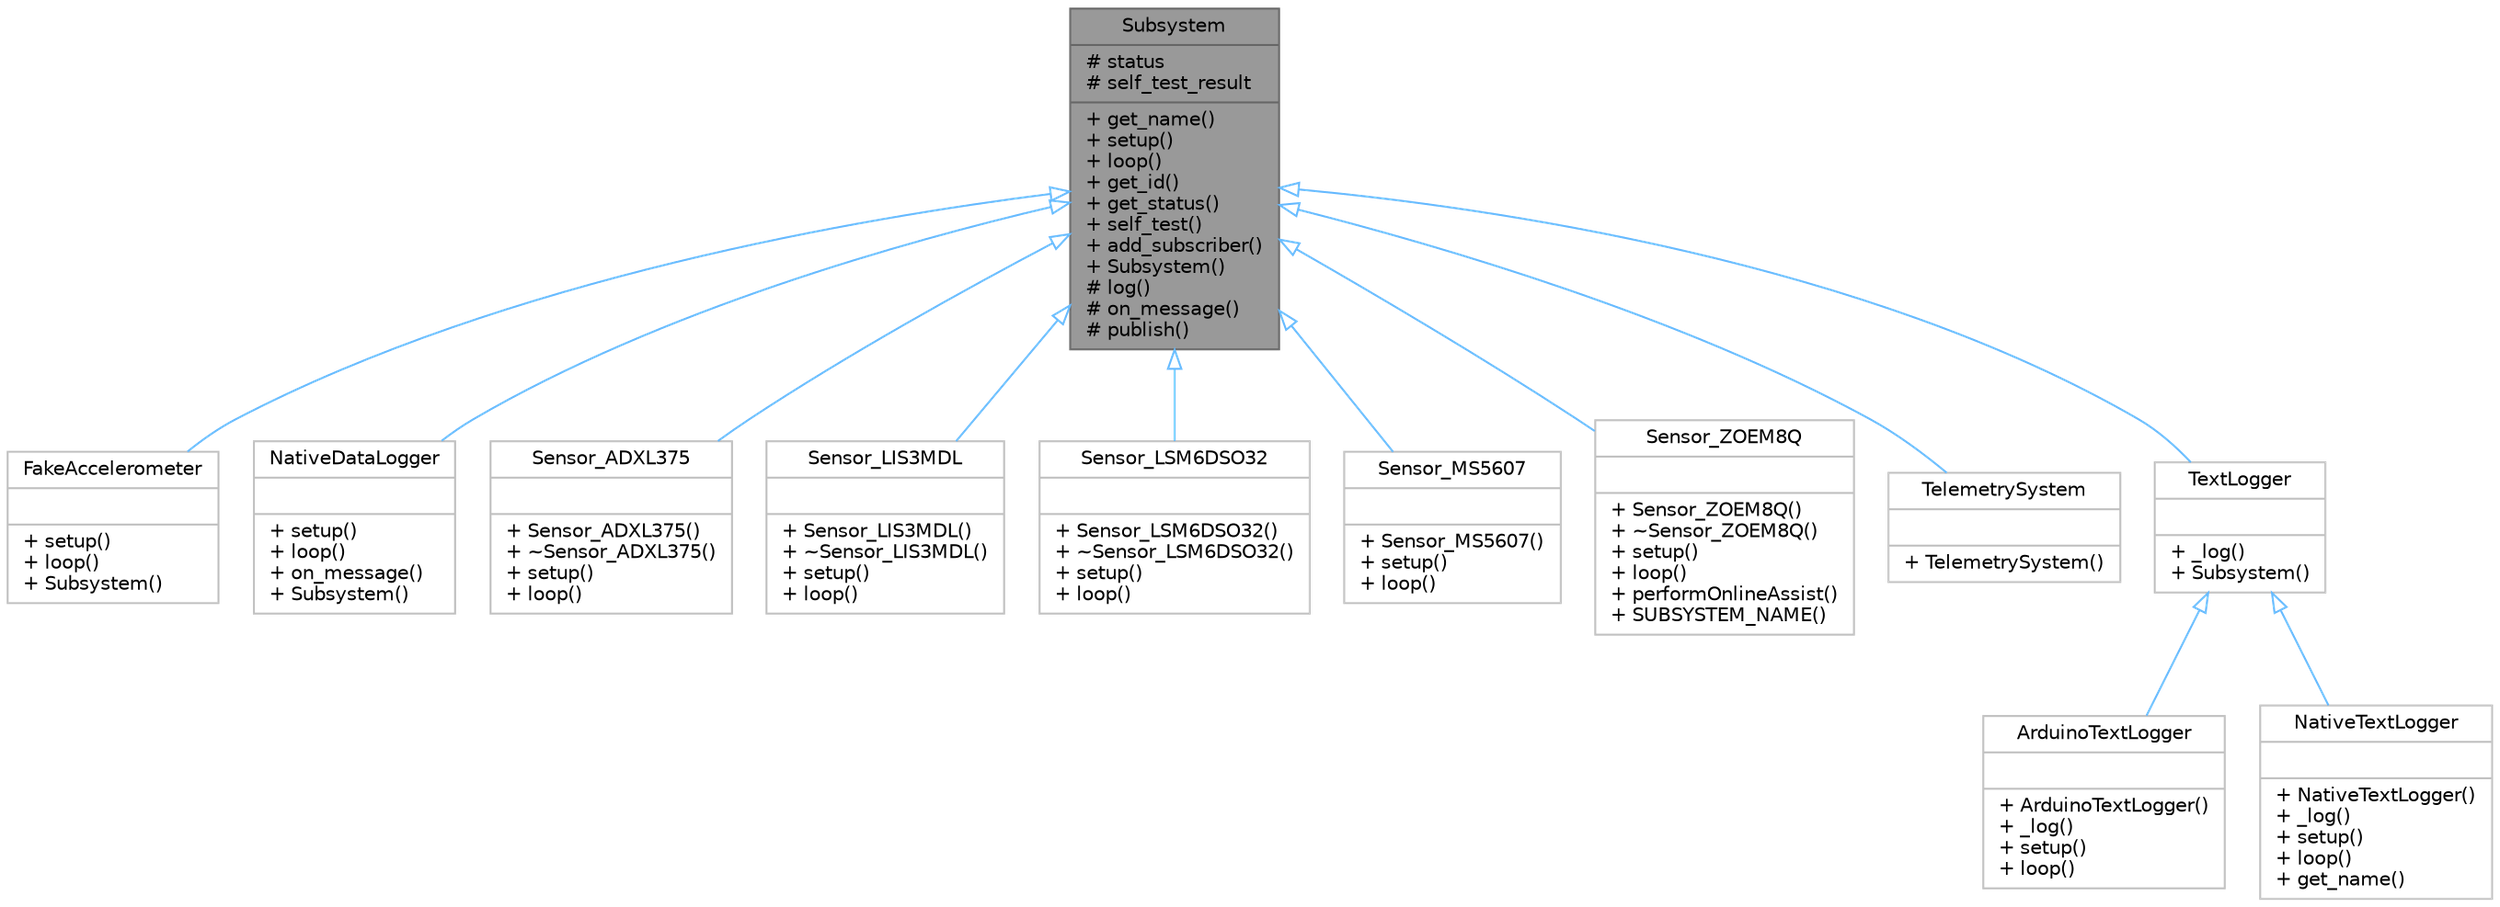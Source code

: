 digraph "Subsystem"
{
 // LATEX_PDF_SIZE
  bgcolor="transparent";
  edge [fontname=Helvetica,fontsize=10,labelfontname=Helvetica,labelfontsize=10];
  node [fontname=Helvetica,fontsize=10,shape=box,height=0.2,width=0.4];
  Node1 [shape=record,label="{Subsystem\n|# status\l# self_test_result\l|+ get_name()\l+ setup()\l+ loop()\l+ get_id()\l+ get_status()\l+ self_test()\l+ add_subscriber()\l+ Subsystem()\l# log()\l# on_message()\l# publish()\l}",height=0.2,width=0.4,color="gray40", fillcolor="grey60", style="filled", fontcolor="black",tooltip=" "];
  Node1 -> Node2 [dir="back",color="steelblue1",style="solid",arrowtail="onormal"];
  Node2 [shape=record,label="{FakeAccelerometer\n||+ setup()\l+ loop()\l+ Subsystem()\l}",height=0.2,width=0.4,color="grey75", fillcolor="white", style="filled",URL="$classFakeAccelerometer.html",tooltip=" "];
  Node1 -> Node3 [dir="back",color="steelblue1",style="solid",arrowtail="onormal"];
  Node3 [shape=record,label="{NativeDataLogger\n||+ setup()\l+ loop()\l+ on_message()\l+ Subsystem()\l}",height=0.2,width=0.4,color="grey75", fillcolor="white", style="filled",URL="$classNativeDataLogger.html",tooltip=" "];
  Node1 -> Node4 [dir="back",color="steelblue1",style="solid",arrowtail="onormal"];
  Node4 [shape=record,label="{Sensor_ADXL375\n||+ Sensor_ADXL375()\l+ ~Sensor_ADXL375()\l+ setup()\l+ loop()\l}",height=0.2,width=0.4,color="grey75", fillcolor="white", style="filled",URL="$classSensor__ADXL375.html",tooltip=" "];
  Node1 -> Node5 [dir="back",color="steelblue1",style="solid",arrowtail="onormal"];
  Node5 [shape=record,label="{Sensor_LIS3MDL\n||+ Sensor_LIS3MDL()\l+ ~Sensor_LIS3MDL()\l+ setup()\l+ loop()\l}",height=0.2,width=0.4,color="grey75", fillcolor="white", style="filled",URL="$classSensor__LIS3MDL.html",tooltip=" "];
  Node1 -> Node6 [dir="back",color="steelblue1",style="solid",arrowtail="onormal"];
  Node6 [shape=record,label="{Sensor_LSM6DSO32\n||+ Sensor_LSM6DSO32()\l+ ~Sensor_LSM6DSO32()\l+ setup()\l+ loop()\l}",height=0.2,width=0.4,color="grey75", fillcolor="white", style="filled",URL="$classSensor__LSM6DSO32.html",tooltip=" "];
  Node1 -> Node7 [dir="back",color="steelblue1",style="solid",arrowtail="onormal"];
  Node7 [shape=record,label="{Sensor_MS5607\n||+ Sensor_MS5607()\l+ setup()\l+ loop()\l}",height=0.2,width=0.4,color="grey75", fillcolor="white", style="filled",URL="$classSensor__MS5607.html",tooltip=" "];
  Node1 -> Node8 [dir="back",color="steelblue1",style="solid",arrowtail="onormal"];
  Node8 [shape=record,label="{Sensor_ZOEM8Q\n||+ Sensor_ZOEM8Q()\l+ ~Sensor_ZOEM8Q()\l+ setup()\l+ loop()\l+ performOnlineAssist()\l+ SUBSYSTEM_NAME()\l}",height=0.2,width=0.4,color="grey75", fillcolor="white", style="filled",URL="$classSensor__ZOEM8Q.html",tooltip=" "];
  Node1 -> Node9 [dir="back",color="steelblue1",style="solid",arrowtail="onormal"];
  Node9 [shape=record,label="{TelemetrySystem\n||+ TelemetrySystem()\l}",height=0.2,width=0.4,color="grey75", fillcolor="white", style="filled",URL="$classTelemetrySystem.html",tooltip=" "];
  Node1 -> Node10 [dir="back",color="steelblue1",style="solid",arrowtail="onormal"];
  Node10 [shape=record,label="{TextLogger\n||+ _log()\l+ Subsystem()\l}",height=0.2,width=0.4,color="grey75", fillcolor="white", style="filled",URL="$classTextLogger.html",tooltip=" "];
  Node10 -> Node11 [dir="back",color="steelblue1",style="solid",arrowtail="onormal"];
  Node11 [shape=record,label="{ArduinoTextLogger\n||+ ArduinoTextLogger()\l+ _log()\l+ setup()\l+ loop()\l}",height=0.2,width=0.4,color="grey75", fillcolor="white", style="filled",URL="$classArduinoTextLogger.html",tooltip=" "];
  Node10 -> Node12 [dir="back",color="steelblue1",style="solid",arrowtail="onormal"];
  Node12 [shape=record,label="{NativeTextLogger\n||+ NativeTextLogger()\l+ _log()\l+ setup()\l+ loop()\l+ get_name()\l}",height=0.2,width=0.4,color="grey75", fillcolor="white", style="filled",URL="$classNativeTextLogger.html",tooltip=" "];
}
